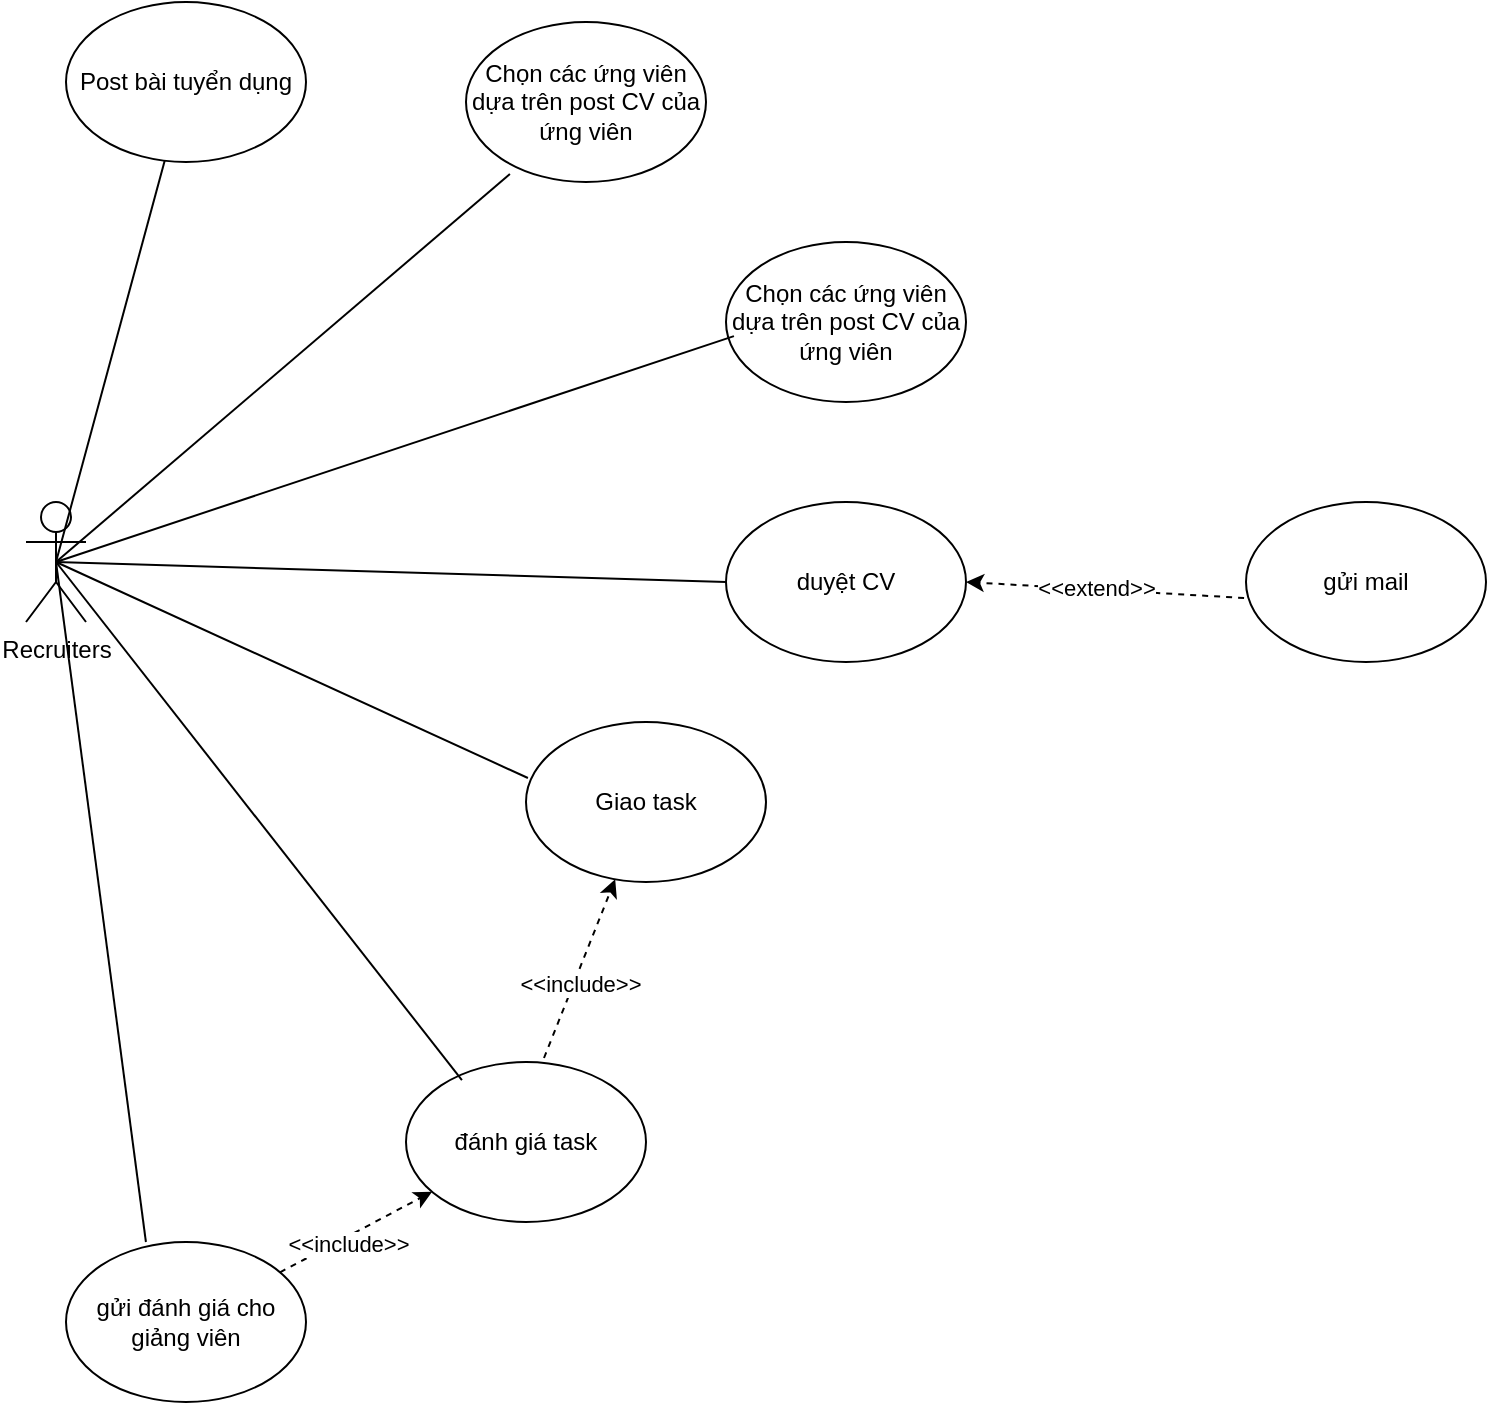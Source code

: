 <mxfile version="26.2.13">
  <diagram name="Page-1" id="ofX0lfNsmyz9rVzjo-Fv">
    <mxGraphModel dx="1428" dy="785" grid="1" gridSize="10" guides="1" tooltips="1" connect="1" arrows="1" fold="1" page="1" pageScale="1" pageWidth="850" pageHeight="1100" math="0" shadow="0">
      <root>
        <mxCell id="0" />
        <mxCell id="1" parent="0" />
        <mxCell id="EjucyLZb7gGKKVSEH9q9-1" value="Recruiters" style="shape=umlActor;verticalLabelPosition=bottom;verticalAlign=top;html=1;outlineConnect=0;" vertex="1" parent="1">
          <mxGeometry x="40" y="310" width="30" height="60" as="geometry" />
        </mxCell>
        <mxCell id="EjucyLZb7gGKKVSEH9q9-2" value="Post bài tuyển dụng" style="ellipse;whiteSpace=wrap;html=1;" vertex="1" parent="1">
          <mxGeometry x="60" y="60" width="120" height="80" as="geometry" />
        </mxCell>
        <mxCell id="EjucyLZb7gGKKVSEH9q9-3" value="Chọn các ứng viên dựa trên post CV của ứng viên" style="ellipse;whiteSpace=wrap;html=1;" vertex="1" parent="1">
          <mxGeometry x="390" y="180" width="120" height="80" as="geometry" />
        </mxCell>
        <mxCell id="EjucyLZb7gGKKVSEH9q9-4" value="duyệt CV" style="ellipse;whiteSpace=wrap;html=1;" vertex="1" parent="1">
          <mxGeometry x="390" y="310" width="120" height="80" as="geometry" />
        </mxCell>
        <mxCell id="EjucyLZb7gGKKVSEH9q9-5" value="Giao task" style="ellipse;whiteSpace=wrap;html=1;" vertex="1" parent="1">
          <mxGeometry x="290" y="420" width="120" height="80" as="geometry" />
        </mxCell>
        <mxCell id="EjucyLZb7gGKKVSEH9q9-6" value="đánh giá task" style="ellipse;whiteSpace=wrap;html=1;" vertex="1" parent="1">
          <mxGeometry x="230" y="590" width="120" height="80" as="geometry" />
        </mxCell>
        <mxCell id="EjucyLZb7gGKKVSEH9q9-7" value="" style="endArrow=none;html=1;rounded=0;exitX=0.5;exitY=0.5;exitDx=0;exitDy=0;exitPerimeter=0;entryX=0.033;entryY=0.588;entryDx=0;entryDy=0;entryPerimeter=0;" edge="1" parent="1" source="EjucyLZb7gGKKVSEH9q9-1" target="EjucyLZb7gGKKVSEH9q9-3">
          <mxGeometry width="50" height="50" relative="1" as="geometry">
            <mxPoint x="400" y="430" as="sourcePoint" />
            <mxPoint x="450" y="380" as="targetPoint" />
          </mxGeometry>
        </mxCell>
        <mxCell id="EjucyLZb7gGKKVSEH9q9-8" value="" style="endArrow=none;html=1;rounded=0;exitX=0.5;exitY=0.5;exitDx=0;exitDy=0;exitPerimeter=0;" edge="1" parent="1" source="EjucyLZb7gGKKVSEH9q9-1" target="EjucyLZb7gGKKVSEH9q9-2">
          <mxGeometry width="50" height="50" relative="1" as="geometry">
            <mxPoint x="65" y="350" as="sourcePoint" />
            <mxPoint x="184" y="317" as="targetPoint" />
          </mxGeometry>
        </mxCell>
        <mxCell id="EjucyLZb7gGKKVSEH9q9-9" value="" style="endArrow=none;html=1;rounded=0;exitX=0.5;exitY=0.5;exitDx=0;exitDy=0;exitPerimeter=0;entryX=0;entryY=0.5;entryDx=0;entryDy=0;" edge="1" parent="1" source="EjucyLZb7gGKKVSEH9q9-1" target="EjucyLZb7gGKKVSEH9q9-4">
          <mxGeometry width="50" height="50" relative="1" as="geometry">
            <mxPoint x="75" y="360" as="sourcePoint" />
            <mxPoint x="194" y="327" as="targetPoint" />
          </mxGeometry>
        </mxCell>
        <mxCell id="EjucyLZb7gGKKVSEH9q9-10" value="" style="endArrow=none;html=1;rounded=0;exitX=0.5;exitY=0.5;exitDx=0;exitDy=0;exitPerimeter=0;entryX=0.008;entryY=0.35;entryDx=0;entryDy=0;entryPerimeter=0;" edge="1" parent="1" source="EjucyLZb7gGKKVSEH9q9-1" target="EjucyLZb7gGKKVSEH9q9-5">
          <mxGeometry width="50" height="50" relative="1" as="geometry">
            <mxPoint x="65" y="350" as="sourcePoint" />
            <mxPoint x="450" y="281" as="targetPoint" />
          </mxGeometry>
        </mxCell>
        <mxCell id="EjucyLZb7gGKKVSEH9q9-11" value="" style="endArrow=none;html=1;rounded=0;exitX=0.5;exitY=0.5;exitDx=0;exitDy=0;exitPerimeter=0;entryX=0.233;entryY=0.113;entryDx=0;entryDy=0;entryPerimeter=0;" edge="1" parent="1" source="EjucyLZb7gGKKVSEH9q9-1" target="EjucyLZb7gGKKVSEH9q9-6">
          <mxGeometry width="50" height="50" relative="1" as="geometry">
            <mxPoint x="75" y="360" as="sourcePoint" />
            <mxPoint x="460" y="291" as="targetPoint" />
          </mxGeometry>
        </mxCell>
        <mxCell id="EjucyLZb7gGKKVSEH9q9-12" value="" style="endArrow=classic;html=1;rounded=0;dashed=1;exitX=0.575;exitY=-0.025;exitDx=0;exitDy=0;exitPerimeter=0;" edge="1" parent="1" source="EjucyLZb7gGKKVSEH9q9-6" target="EjucyLZb7gGKKVSEH9q9-5">
          <mxGeometry width="50" height="50" relative="1" as="geometry">
            <mxPoint x="230" y="580" as="sourcePoint" />
            <mxPoint x="520" y="510" as="targetPoint" />
          </mxGeometry>
        </mxCell>
        <mxCell id="EjucyLZb7gGKKVSEH9q9-13" value="&amp;lt;&amp;lt;include&amp;gt;&amp;gt;" style="edgeLabel;html=1;align=center;verticalAlign=middle;resizable=0;points=[];" vertex="1" connectable="0" parent="EjucyLZb7gGKKVSEH9q9-12">
          <mxGeometry x="-0.146" y="-3" relative="1" as="geometry">
            <mxPoint as="offset" />
          </mxGeometry>
        </mxCell>
        <mxCell id="EjucyLZb7gGKKVSEH9q9-14" value="gửi mail" style="ellipse;whiteSpace=wrap;html=1;" vertex="1" parent="1">
          <mxGeometry x="650" y="310" width="120" height="80" as="geometry" />
        </mxCell>
        <mxCell id="EjucyLZb7gGKKVSEH9q9-16" value="" style="endArrow=classic;html=1;rounded=0;exitX=-0.008;exitY=0.6;exitDx=0;exitDy=0;exitPerimeter=0;entryX=1;entryY=0.5;entryDx=0;entryDy=0;dashed=1;" edge="1" parent="1" source="EjucyLZb7gGKKVSEH9q9-14" target="EjucyLZb7gGKKVSEH9q9-4">
          <mxGeometry width="50" height="50" relative="1" as="geometry">
            <mxPoint x="500" y="550" as="sourcePoint" />
            <mxPoint x="675" y="490" as="targetPoint" />
          </mxGeometry>
        </mxCell>
        <mxCell id="EjucyLZb7gGKKVSEH9q9-19" value="&amp;lt;&amp;lt;extend&amp;gt;&amp;gt;" style="edgeLabel;html=1;align=center;verticalAlign=middle;resizable=0;points=[];" vertex="1" connectable="0" parent="EjucyLZb7gGKKVSEH9q9-16">
          <mxGeometry x="0.077" y="-2" relative="1" as="geometry">
            <mxPoint y="1" as="offset" />
          </mxGeometry>
        </mxCell>
        <mxCell id="EjucyLZb7gGKKVSEH9q9-20" value="gửi đánh giá cho giảng viên" style="ellipse;whiteSpace=wrap;html=1;" vertex="1" parent="1">
          <mxGeometry x="60" y="680" width="120" height="80" as="geometry" />
        </mxCell>
        <mxCell id="EjucyLZb7gGKKVSEH9q9-21" value="" style="endArrow=classic;html=1;rounded=0;dashed=1;" edge="1" parent="1" source="EjucyLZb7gGKKVSEH9q9-20" target="EjucyLZb7gGKKVSEH9q9-6">
          <mxGeometry width="50" height="50" relative="1" as="geometry">
            <mxPoint x="200" y="720" as="sourcePoint" />
            <mxPoint x="304" y="500" as="targetPoint" />
          </mxGeometry>
        </mxCell>
        <mxCell id="EjucyLZb7gGKKVSEH9q9-22" value="&amp;lt;&amp;lt;include&amp;gt;&amp;gt;" style="edgeLabel;html=1;align=center;verticalAlign=middle;resizable=0;points=[];" vertex="1" connectable="0" parent="EjucyLZb7gGKKVSEH9q9-21">
          <mxGeometry x="-0.146" y="-3" relative="1" as="geometry">
            <mxPoint as="offset" />
          </mxGeometry>
        </mxCell>
        <mxCell id="EjucyLZb7gGKKVSEH9q9-23" value="" style="endArrow=none;html=1;rounded=0;exitX=0.5;exitY=0.5;exitDx=0;exitDy=0;exitPerimeter=0;entryX=0.333;entryY=0;entryDx=0;entryDy=0;entryPerimeter=0;" edge="1" parent="1" source="EjucyLZb7gGKKVSEH9q9-1" target="EjucyLZb7gGKKVSEH9q9-20">
          <mxGeometry width="50" height="50" relative="1" as="geometry">
            <mxPoint x="65" y="350" as="sourcePoint" />
            <mxPoint x="258" y="589" as="targetPoint" />
          </mxGeometry>
        </mxCell>
        <mxCell id="EjucyLZb7gGKKVSEH9q9-24" value="Chọn các ứng viên dựa trên post CV của ứng viên" style="ellipse;whiteSpace=wrap;html=1;" vertex="1" parent="1">
          <mxGeometry x="260" y="70" width="120" height="80" as="geometry" />
        </mxCell>
        <mxCell id="EjucyLZb7gGKKVSEH9q9-25" value="" style="endArrow=none;html=1;rounded=0;entryX=0.183;entryY=0.95;entryDx=0;entryDy=0;entryPerimeter=0;exitX=0.5;exitY=0.5;exitDx=0;exitDy=0;exitPerimeter=0;" edge="1" parent="1" source="EjucyLZb7gGKKVSEH9q9-1" target="EjucyLZb7gGKKVSEH9q9-24">
          <mxGeometry width="50" height="50" relative="1" as="geometry">
            <mxPoint x="190" y="270" as="sourcePoint" />
            <mxPoint x="404" y="237" as="targetPoint" />
          </mxGeometry>
        </mxCell>
      </root>
    </mxGraphModel>
  </diagram>
</mxfile>
